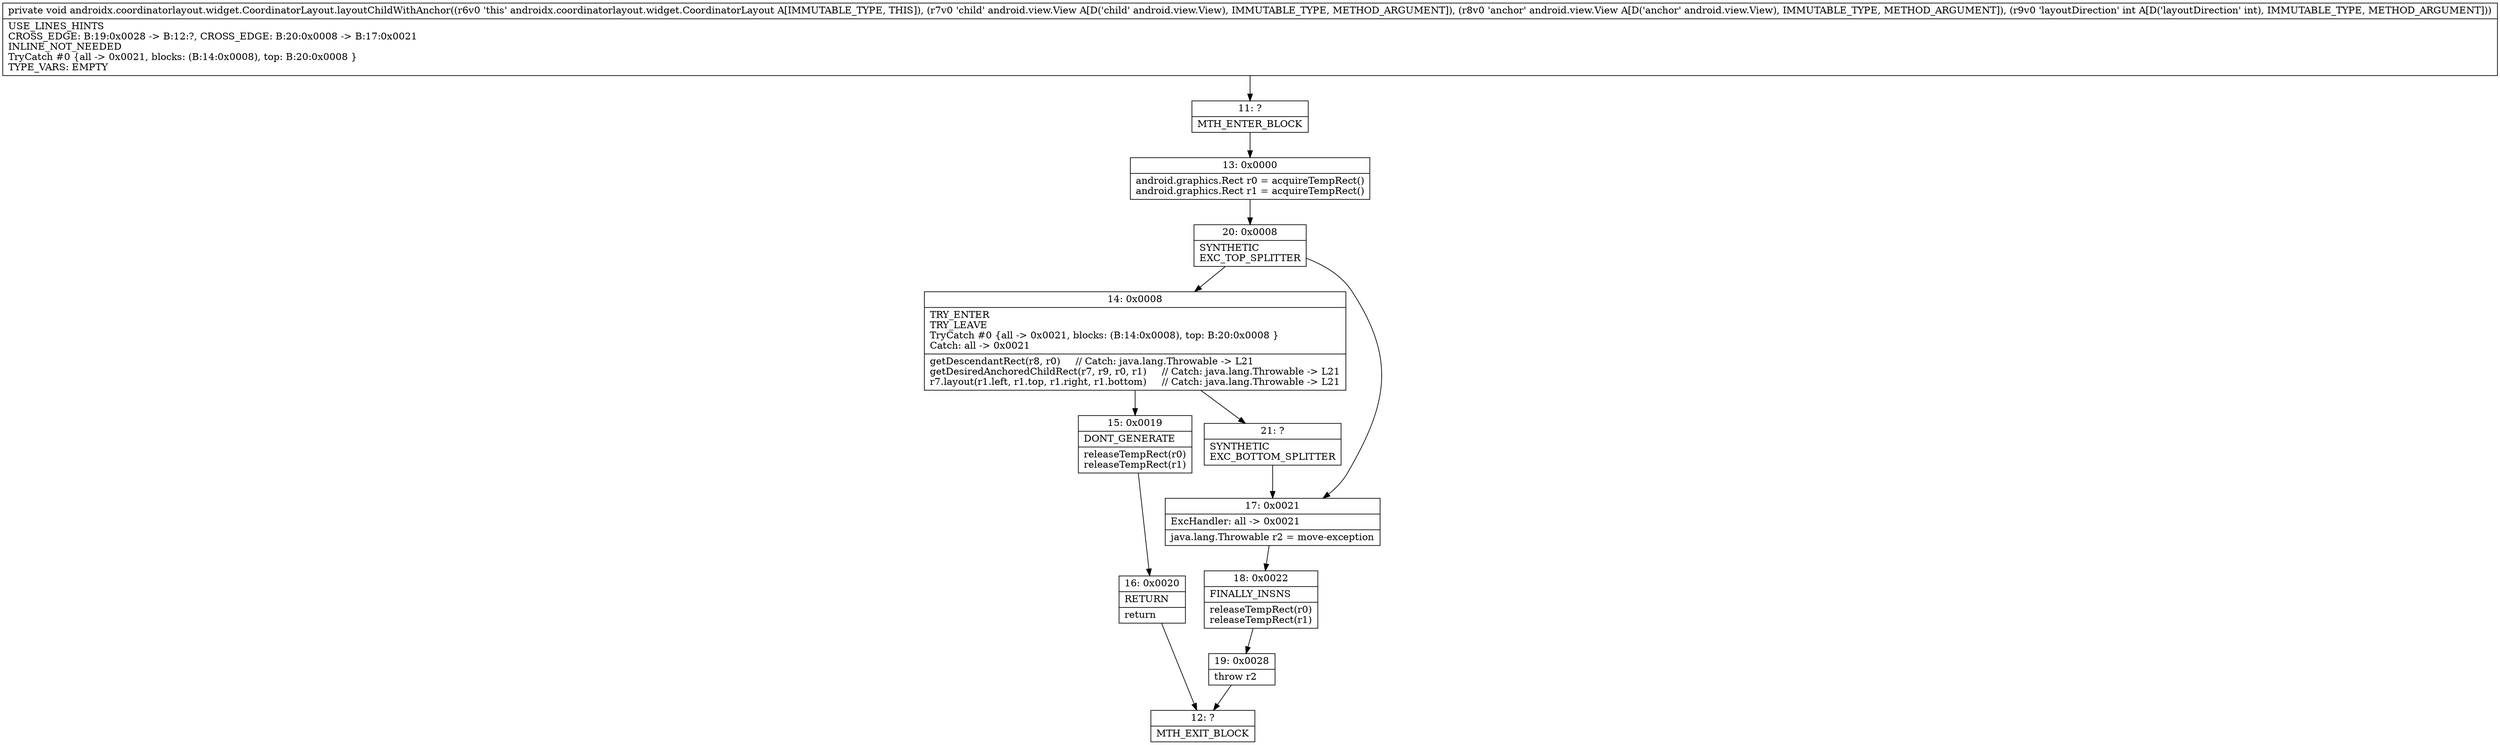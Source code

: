 digraph "CFG forandroidx.coordinatorlayout.widget.CoordinatorLayout.layoutChildWithAnchor(Landroid\/view\/View;Landroid\/view\/View;I)V" {
Node_11 [shape=record,label="{11\:\ ?|MTH_ENTER_BLOCK\l}"];
Node_13 [shape=record,label="{13\:\ 0x0000|android.graphics.Rect r0 = acquireTempRect()\landroid.graphics.Rect r1 = acquireTempRect()\l}"];
Node_20 [shape=record,label="{20\:\ 0x0008|SYNTHETIC\lEXC_TOP_SPLITTER\l}"];
Node_14 [shape=record,label="{14\:\ 0x0008|TRY_ENTER\lTRY_LEAVE\lTryCatch #0 \{all \-\> 0x0021, blocks: (B:14:0x0008), top: B:20:0x0008 \}\lCatch: all \-\> 0x0021\l|getDescendantRect(r8, r0)     \/\/ Catch: java.lang.Throwable \-\> L21\lgetDesiredAnchoredChildRect(r7, r9, r0, r1)     \/\/ Catch: java.lang.Throwable \-\> L21\lr7.layout(r1.left, r1.top, r1.right, r1.bottom)     \/\/ Catch: java.lang.Throwable \-\> L21\l}"];
Node_15 [shape=record,label="{15\:\ 0x0019|DONT_GENERATE\l|releaseTempRect(r0)\lreleaseTempRect(r1)\l}"];
Node_16 [shape=record,label="{16\:\ 0x0020|RETURN\l|return\l}"];
Node_12 [shape=record,label="{12\:\ ?|MTH_EXIT_BLOCK\l}"];
Node_21 [shape=record,label="{21\:\ ?|SYNTHETIC\lEXC_BOTTOM_SPLITTER\l}"];
Node_17 [shape=record,label="{17\:\ 0x0021|ExcHandler: all \-\> 0x0021\l|java.lang.Throwable r2 = move\-exception\l}"];
Node_18 [shape=record,label="{18\:\ 0x0022|FINALLY_INSNS\l|releaseTempRect(r0)\lreleaseTempRect(r1)\l}"];
Node_19 [shape=record,label="{19\:\ 0x0028|throw r2\l}"];
MethodNode[shape=record,label="{private void androidx.coordinatorlayout.widget.CoordinatorLayout.layoutChildWithAnchor((r6v0 'this' androidx.coordinatorlayout.widget.CoordinatorLayout A[IMMUTABLE_TYPE, THIS]), (r7v0 'child' android.view.View A[D('child' android.view.View), IMMUTABLE_TYPE, METHOD_ARGUMENT]), (r8v0 'anchor' android.view.View A[D('anchor' android.view.View), IMMUTABLE_TYPE, METHOD_ARGUMENT]), (r9v0 'layoutDirection' int A[D('layoutDirection' int), IMMUTABLE_TYPE, METHOD_ARGUMENT]))  | USE_LINES_HINTS\lCROSS_EDGE: B:19:0x0028 \-\> B:12:?, CROSS_EDGE: B:20:0x0008 \-\> B:17:0x0021\lINLINE_NOT_NEEDED\lTryCatch #0 \{all \-\> 0x0021, blocks: (B:14:0x0008), top: B:20:0x0008 \}\lTYPE_VARS: EMPTY\l}"];
MethodNode -> Node_11;Node_11 -> Node_13;
Node_13 -> Node_20;
Node_20 -> Node_14;
Node_20 -> Node_17;
Node_14 -> Node_15;
Node_14 -> Node_21;
Node_15 -> Node_16;
Node_16 -> Node_12;
Node_21 -> Node_17;
Node_17 -> Node_18;
Node_18 -> Node_19;
Node_19 -> Node_12;
}

